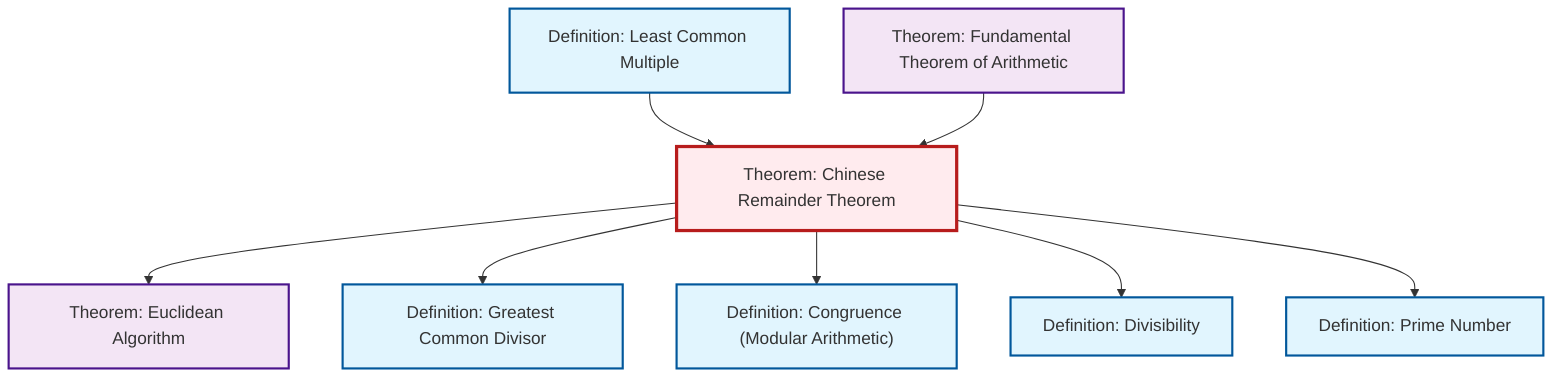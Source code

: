 graph TD
    classDef definition fill:#e1f5fe,stroke:#01579b,stroke-width:2px
    classDef theorem fill:#f3e5f5,stroke:#4a148c,stroke-width:2px
    classDef axiom fill:#fff3e0,stroke:#e65100,stroke-width:2px
    classDef example fill:#e8f5e9,stroke:#1b5e20,stroke-width:2px
    classDef current fill:#ffebee,stroke:#b71c1c,stroke-width:3px
    def-lcm["Definition: Least Common Multiple"]:::definition
    def-gcd["Definition: Greatest Common Divisor"]:::definition
    thm-euclidean-algorithm["Theorem: Euclidean Algorithm"]:::theorem
    def-divisibility["Definition: Divisibility"]:::definition
    def-congruence["Definition: Congruence (Modular Arithmetic)"]:::definition
    thm-chinese-remainder["Theorem: Chinese Remainder Theorem"]:::theorem
    def-prime["Definition: Prime Number"]:::definition
    thm-fundamental-arithmetic["Theorem: Fundamental Theorem of Arithmetic"]:::theorem
    def-lcm --> thm-chinese-remainder
    thm-chinese-remainder --> thm-euclidean-algorithm
    thm-chinese-remainder --> def-gcd
    thm-chinese-remainder --> def-congruence
    thm-fundamental-arithmetic --> thm-chinese-remainder
    thm-chinese-remainder --> def-divisibility
    thm-chinese-remainder --> def-prime
    class thm-chinese-remainder current